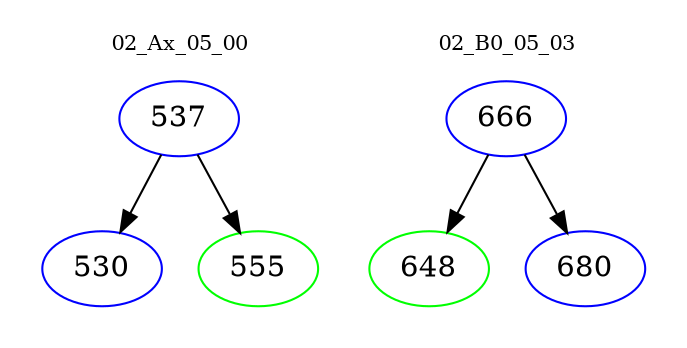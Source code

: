 digraph{
subgraph cluster_0 {
color = white
label = "02_Ax_05_00";
fontsize=10;
T0_537 [label="537", color="blue"]
T0_537 -> T0_530 [color="black"]
T0_530 [label="530", color="blue"]
T0_537 -> T0_555 [color="black"]
T0_555 [label="555", color="green"]
}
subgraph cluster_1 {
color = white
label = "02_B0_05_03";
fontsize=10;
T1_666 [label="666", color="blue"]
T1_666 -> T1_648 [color="black"]
T1_648 [label="648", color="green"]
T1_666 -> T1_680 [color="black"]
T1_680 [label="680", color="blue"]
}
}
